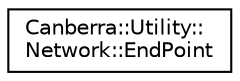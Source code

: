 digraph "Graphical Class Hierarchy"
{
  edge [fontname="Helvetica",fontsize="10",labelfontname="Helvetica",labelfontsize="10"];
  node [fontname="Helvetica",fontsize="10",shape=record];
  rankdir="LR";
  Node0 [label="Canberra::Utility::\lNetwork::EndPoint",height=0.2,width=0.4,color="black", fillcolor="white", style="filled",URL="$d3/d97/class_canberra_1_1_utility_1_1_network_1_1_end_point.html"];
}
